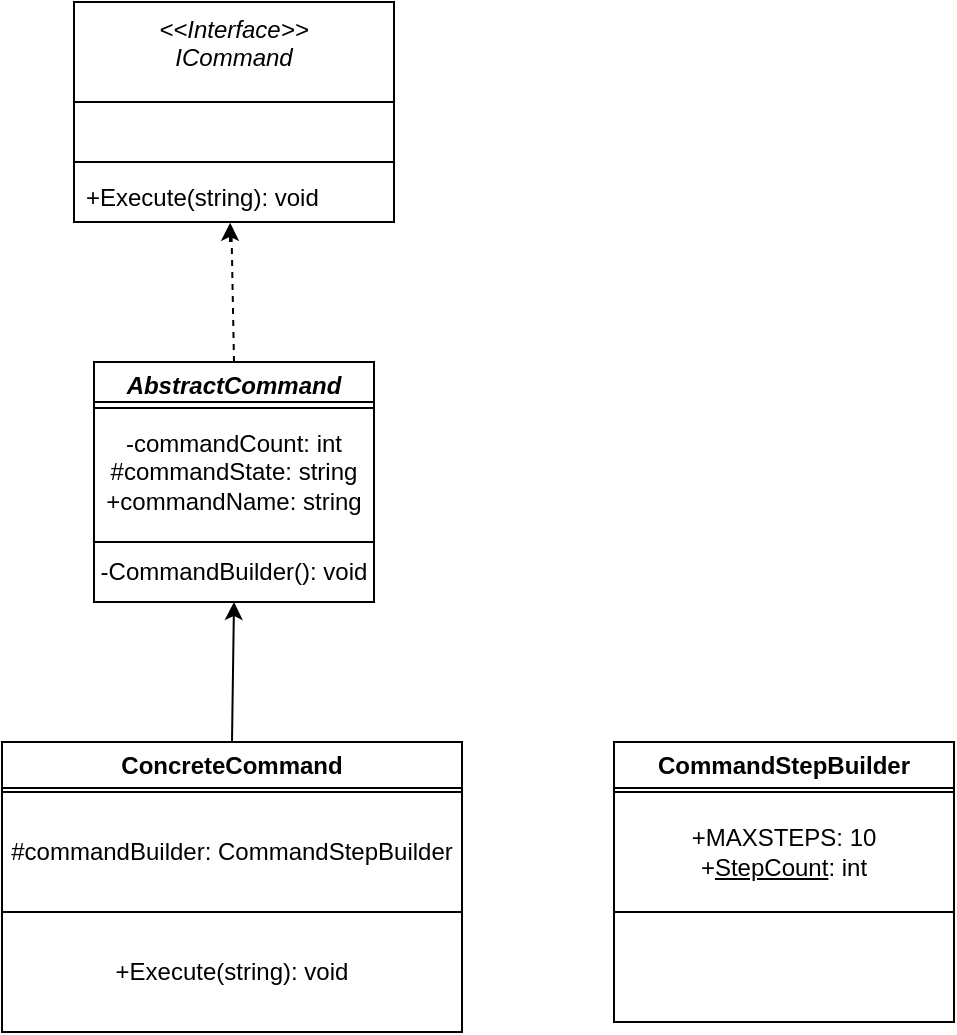 <mxfile version="24.0.2" type="device">
  <diagram id="C5RBs43oDa-KdzZeNtuy" name="Page-1">
    <mxGraphModel dx="1050" dy="564" grid="1" gridSize="10" guides="1" tooltips="1" connect="1" arrows="1" fold="1" page="1" pageScale="1" pageWidth="827" pageHeight="1169" math="0" shadow="0">
      <root>
        <mxCell id="WIyWlLk6GJQsqaUBKTNV-0" />
        <mxCell id="WIyWlLk6GJQsqaUBKTNV-1" parent="WIyWlLk6GJQsqaUBKTNV-0" />
        <mxCell id="zkfFHV4jXpPFQw0GAbJ--0" value="&lt;&lt;Interface&gt;&gt;&#xa;ICommand" style="swimlane;fontStyle=2;align=center;verticalAlign=top;childLayout=stackLayout;horizontal=1;startSize=50;horizontalStack=0;resizeParent=1;resizeLast=0;collapsible=1;marginBottom=0;rounded=0;shadow=0;strokeWidth=1;" parent="WIyWlLk6GJQsqaUBKTNV-1" vertex="1">
          <mxGeometry x="220" y="90" width="160" height="110" as="geometry">
            <mxRectangle x="220" y="120" width="160" height="26" as="alternateBounds" />
          </mxGeometry>
        </mxCell>
        <mxCell id="zkfFHV4jXpPFQw0GAbJ--1" value="&#xa;" style="text;align=left;verticalAlign=top;spacingLeft=4;spacingRight=4;overflow=hidden;rotatable=0;points=[[0,0.5],[1,0.5]];portConstraint=eastwest;" parent="zkfFHV4jXpPFQw0GAbJ--0" vertex="1">
          <mxGeometry y="50" width="160" height="26" as="geometry" />
        </mxCell>
        <mxCell id="zkfFHV4jXpPFQw0GAbJ--4" value="" style="line;html=1;strokeWidth=1;align=left;verticalAlign=middle;spacingTop=-1;spacingLeft=3;spacingRight=3;rotatable=0;labelPosition=right;points=[];portConstraint=eastwest;" parent="zkfFHV4jXpPFQw0GAbJ--0" vertex="1">
          <mxGeometry y="76" width="160" height="8" as="geometry" />
        </mxCell>
        <mxCell id="zkfFHV4jXpPFQw0GAbJ--5" value="+Execute(string): void" style="text;align=left;verticalAlign=top;spacingLeft=4;spacingRight=4;overflow=hidden;rotatable=0;points=[[0,0.5],[1,0.5]];portConstraint=eastwest;" parent="zkfFHV4jXpPFQw0GAbJ--0" vertex="1">
          <mxGeometry y="84" width="160" height="26" as="geometry" />
        </mxCell>
        <mxCell id="Znvhm30pEqw09myKIBPT-6" value="&lt;i&gt;AbstractCommand&lt;/i&gt;" style="swimlane;whiteSpace=wrap;html=1;" vertex="1" parent="WIyWlLk6GJQsqaUBKTNV-1">
          <mxGeometry x="230" y="270" width="140" height="120" as="geometry" />
        </mxCell>
        <mxCell id="Znvhm30pEqw09myKIBPT-8" value="-commandCount: int&lt;div&gt;#commandState: string&lt;/div&gt;&lt;div&gt;+commandName: string&lt;/div&gt;" style="rounded=0;whiteSpace=wrap;html=1;fillColor=none;" vertex="1" parent="Znvhm30pEqw09myKIBPT-6">
          <mxGeometry y="20" width="140" height="70" as="geometry" />
        </mxCell>
        <mxCell id="Znvhm30pEqw09myKIBPT-9" value="-CommandBuilder(): void" style="rounded=0;whiteSpace=wrap;html=1;fillColor=none;" vertex="1" parent="Znvhm30pEqw09myKIBPT-6">
          <mxGeometry y="90" width="140" height="30" as="geometry" />
        </mxCell>
        <mxCell id="Znvhm30pEqw09myKIBPT-10" value="" style="endArrow=none;dashed=1;html=1;rounded=0;entryX=0.492;entryY=1.108;entryDx=0;entryDy=0;entryPerimeter=0;exitX=0.5;exitY=0;exitDx=0;exitDy=0;" edge="1" parent="WIyWlLk6GJQsqaUBKTNV-1" source="Znvhm30pEqw09myKIBPT-6" target="zkfFHV4jXpPFQw0GAbJ--5">
          <mxGeometry width="50" height="50" relative="1" as="geometry">
            <mxPoint x="270" y="320" as="sourcePoint" />
            <mxPoint x="320" y="270" as="targetPoint" />
          </mxGeometry>
        </mxCell>
        <mxCell id="Znvhm30pEqw09myKIBPT-11" value="" style="endArrow=classic;html=1;rounded=0;entryX=0.488;entryY=1.015;entryDx=0;entryDy=0;entryPerimeter=0;" edge="1" parent="WIyWlLk6GJQsqaUBKTNV-1" target="zkfFHV4jXpPFQw0GAbJ--5">
          <mxGeometry width="50" height="50" relative="1" as="geometry">
            <mxPoint x="298" y="210" as="sourcePoint" />
            <mxPoint x="320" y="270" as="targetPoint" />
          </mxGeometry>
        </mxCell>
        <mxCell id="Znvhm30pEqw09myKIBPT-12" value="CommandStepBuilder" style="swimlane;whiteSpace=wrap;html=1;" vertex="1" parent="WIyWlLk6GJQsqaUBKTNV-1">
          <mxGeometry x="490" y="460" width="170" height="140" as="geometry" />
        </mxCell>
        <mxCell id="Znvhm30pEqw09myKIBPT-13" value="+MAXSTEPS: 10&lt;div&gt;+&lt;u&gt;StepCount&lt;/u&gt;: int&lt;/div&gt;" style="rounded=0;whiteSpace=wrap;html=1;fillColor=none;" vertex="1" parent="Znvhm30pEqw09myKIBPT-12">
          <mxGeometry y="25" width="170" height="60" as="geometry" />
        </mxCell>
        <mxCell id="Znvhm30pEqw09myKIBPT-14" value="ConcreteCommand" style="swimlane;whiteSpace=wrap;html=1;" vertex="1" parent="WIyWlLk6GJQsqaUBKTNV-1">
          <mxGeometry x="184" y="460" width="230" height="145" as="geometry" />
        </mxCell>
        <mxCell id="Znvhm30pEqw09myKIBPT-16" value="#commandBuilder: CommandStepBuilder" style="rounded=0;whiteSpace=wrap;html=1;fillColor=none;" vertex="1" parent="Znvhm30pEqw09myKIBPT-14">
          <mxGeometry y="25" width="230" height="60" as="geometry" />
        </mxCell>
        <mxCell id="Znvhm30pEqw09myKIBPT-19" value="+Execute(string): void" style="rounded=0;whiteSpace=wrap;html=1;fillColor=none;" vertex="1" parent="Znvhm30pEqw09myKIBPT-14">
          <mxGeometry y="85" width="230" height="60" as="geometry" />
        </mxCell>
        <mxCell id="Znvhm30pEqw09myKIBPT-15" value="" style="endArrow=classic;html=1;rounded=0;exitX=0.5;exitY=0;exitDx=0;exitDy=0;entryX=0.5;entryY=1;entryDx=0;entryDy=0;" edge="1" parent="WIyWlLk6GJQsqaUBKTNV-1" source="Znvhm30pEqw09myKIBPT-14" target="Znvhm30pEqw09myKIBPT-9">
          <mxGeometry width="50" height="50" relative="1" as="geometry">
            <mxPoint x="270" y="440" as="sourcePoint" />
            <mxPoint x="320" y="390" as="targetPoint" />
          </mxGeometry>
        </mxCell>
      </root>
    </mxGraphModel>
  </diagram>
</mxfile>
